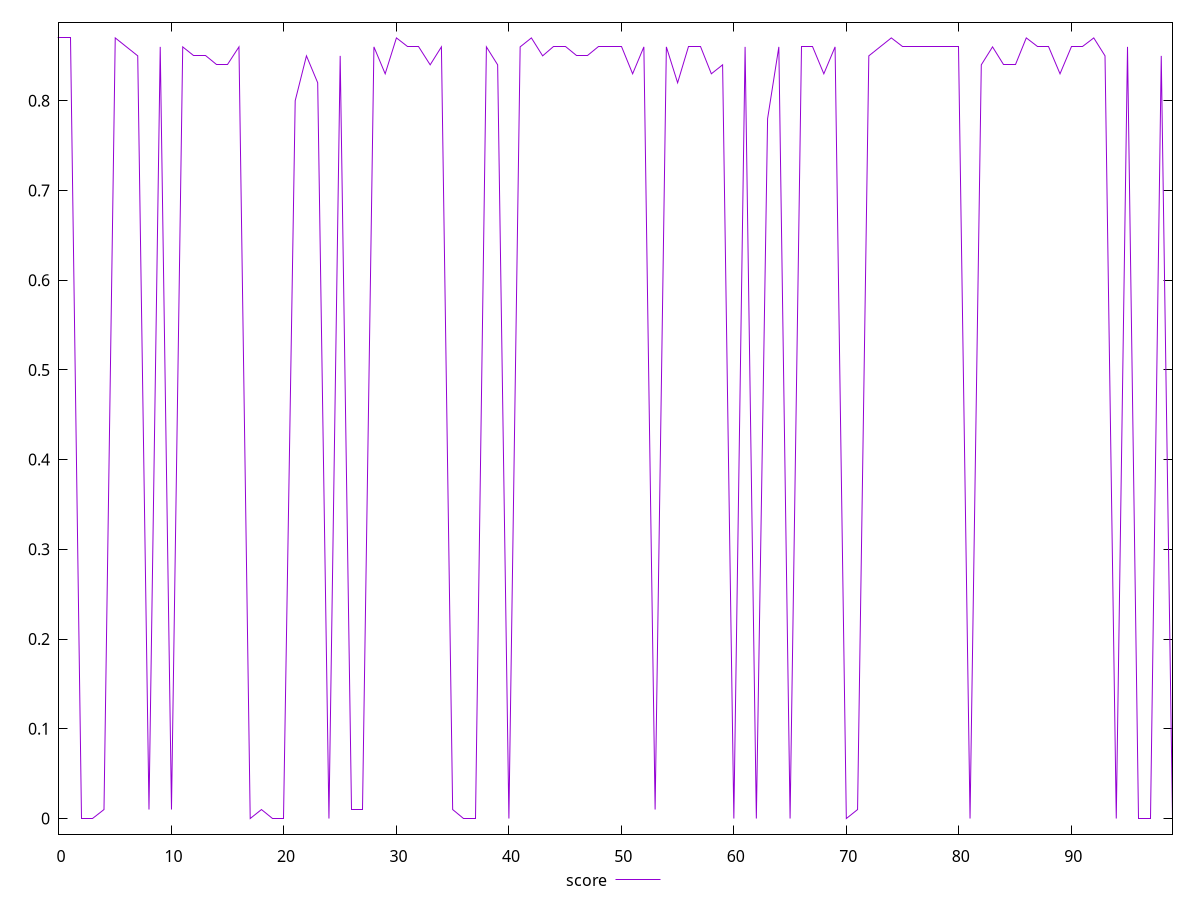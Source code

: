 reset

$score <<EOF
0 0.87
1 0.87
2 0
3 0
4 0.01
5 0.87
6 0.86
7 0.85
8 0.01
9 0.86
10 0.01
11 0.86
12 0.85
13 0.85
14 0.84
15 0.84
16 0.86
17 0
18 0.01
19 0
20 0
21 0.8
22 0.85
23 0.82
24 0
25 0.85
26 0.01
27 0.01
28 0.86
29 0.83
30 0.87
31 0.86
32 0.86
33 0.84
34 0.86
35 0.01
36 0
37 0
38 0.86
39 0.84
40 0
41 0.86
42 0.87
43 0.85
44 0.86
45 0.86
46 0.85
47 0.85
48 0.86
49 0.86
50 0.86
51 0.83
52 0.86
53 0.01
54 0.86
55 0.82
56 0.86
57 0.86
58 0.83
59 0.84
60 0
61 0.86
62 0
63 0.78
64 0.86
65 0
66 0.86
67 0.86
68 0.83
69 0.86
70 0
71 0.01
72 0.85
73 0.86
74 0.87
75 0.86
76 0.86
77 0.86
78 0.86
79 0.86
80 0.86
81 0
82 0.84
83 0.86
84 0.84
85 0.84
86 0.87
87 0.86
88 0.86
89 0.83
90 0.86
91 0.86
92 0.87
93 0.85
94 0
95 0.86
96 0
97 0
98 0.85
99 0
EOF

set key outside below
set xrange [0:99]
set yrange [-0.0174:0.8874]
set trange [-0.0174:0.8874]
set terminal svg size 640, 500 enhanced background rgb 'white'
set output "report/report_00029_2021-02-24T13-36-40.390Z/cumulative-layout-shift/samples/astro/score/values.svg"

plot $score title "score" with line

reset
